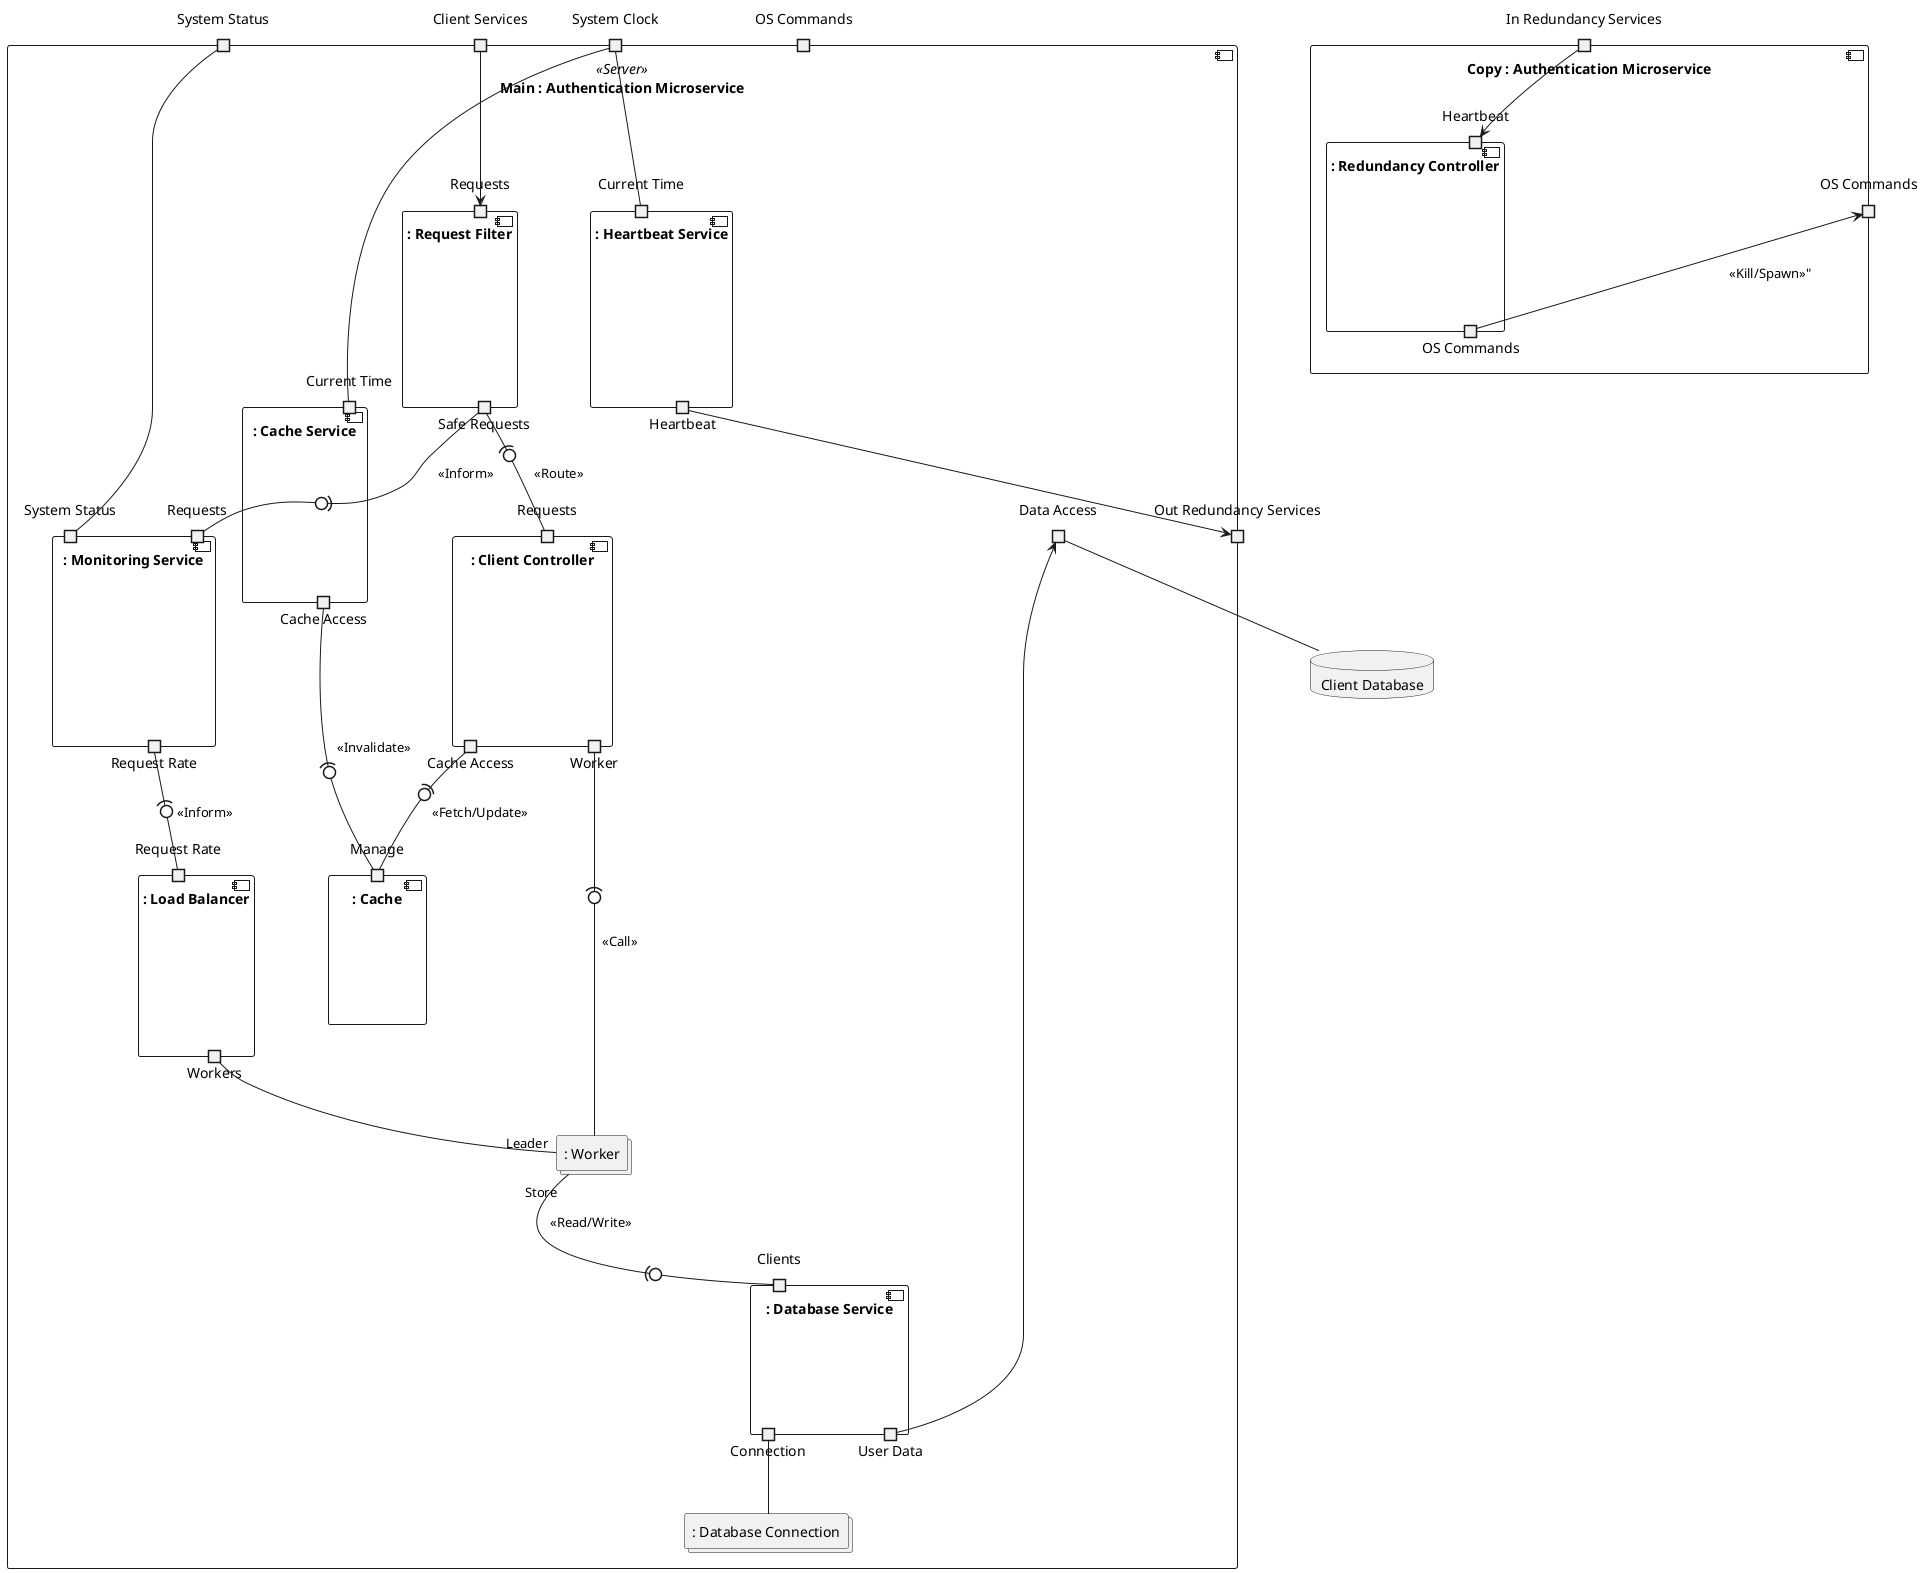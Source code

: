 @startuml Authentication Service - Components and Connectors

Database "Client Database" as ClientDatabase

Component "Main : Authentication Microservice" <<Server>> {
  portin "System Status" as SystemStatus
  portin "System Clock" as SystemClock
  portin "Client Services" as ClientServices
  portin "OS Commands" as MOSCommands
  portout "Data Access" as DataAccess
  portout "Out Redundancy Services" as RedundancyServicesMain

  Component ": Load Balancer" as LoadBalancer {
    portin "Request Rate" as LBRequestRate
    portout "Workers" as LBWorkers
  }
  Component ": Cache" as Cache {
    portin "Manage" as CacheManage
  }
  Component ": Cache Service" as CacheService {
    portin "Current Time" as CSCurrentTime
    portout "Cache Access" as CSCacheAccess
  }
  Component ": Client Controller" as ClientController {
    portin "Requests" as CCRequests
    portout "Cache Access" as CCCache
    portout "Worker" as CCWorker
  }
  Component ": Monitoring Service" as MonitoringService {
    portin "Requests" as MSRequests
    portin "System Status" as MSSystemStatus
    portout "Request Rate" as MSRequestRate
  }
  Component ": Heartbeat Service" as HeartbeatService {
    portin "Current Time" as HBSCurrentTime
    portout "Heartbeat" as HBSHeartbeat
  }
  Component ": Database Service" as DatabaseService {
    portin "Clients" as DSClients
    portout "Connection" as DSConnection
    portout "User Data" as DSUserData
  }
  Component ": Request Filter" as RequestFilter {
    portin "Requests" as RFRequests
    portout "Safe Requests" as RFSafeRequests
  }
  Collections ": Worker" as Worker
  Collections ": Database Connection" as DatabaseConnection
}

ClientServices --> RFRequests
RFSafeRequests -(0- CCRequests : "<<Route>>"
RFSafeRequests -(0- MSRequests : "<<Inform>>"

CCCache -(0- CacheManage : "<<Fetch/Update>>"
CSCacheAccess -(0-- CacheManage : "<<Invalidate>>"
SystemClock -- CSCurrentTime
SystemClock -- HBSCurrentTime
SystemStatus -- MSSystemStatus
MSRequestRate -(0- LBRequestRate : "<<Inform>>"
LBWorkers -- "Leader" Worker
CCWorker -(0- Worker : "<<Call>>"
DSConnection -- DatabaseConnection
Worker "Store" -(0- DSClients : "<<Read/Write>>"
DSUserData --> DataAccess
HBSHeartbeat --> RedundancyServicesMain

DataAccess -- ClientDatabase

Component "Copy : Authentication Microservice" {
  portin "In Redundancy Services" as RedundancyServicesCopy
  portout "OS Commands" as COSCommands

  Component ": Redundancy Controller" as RedundancyController {
    portin "Heartbeat" as RCHeartbeat
    portout "OS Commands" as RCOSCommands
  }
}

RedundancyServicesCopy --> RCHeartbeat
RCOSCommands --> COSCommands : "<<Kill/Spawn>>""

@enduml